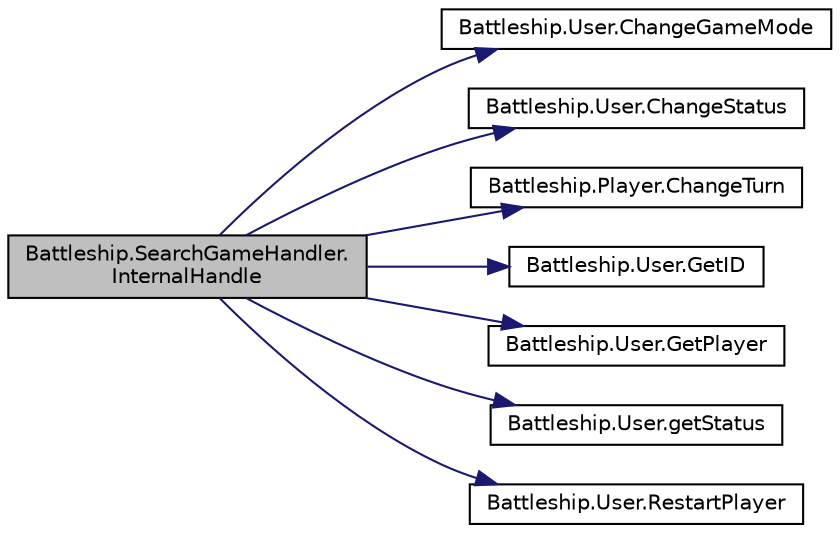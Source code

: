 digraph "Battleship.SearchGameHandler.InternalHandle"
{
 // INTERACTIVE_SVG=YES
 // LATEX_PDF_SIZE
  edge [fontname="Helvetica",fontsize="10",labelfontname="Helvetica",labelfontsize="10"];
  node [fontname="Helvetica",fontsize="10",shape=record];
  rankdir="LR";
  Node1 [label="Battleship.SearchGameHandler.\lInternalHandle",height=0.2,width=0.4,color="black", fillcolor="grey75", style="filled", fontcolor="black",tooltip="Procesa el mensaje \"Buscar partida\" y retorna true; retorna false en caso contrario."];
  Node1 -> Node2 [color="midnightblue",fontsize="10",style="solid",fontname="Helvetica"];
  Node2 [label="Battleship.User.ChangeGameMode",height=0.2,width=0.4,color="black", fillcolor="white", style="filled",URL="$classBattleship_1_1User.html#a9caaec2caae1bbbd3e53e8535f71c7b6",tooltip="Cambiar el modo de juego"];
  Node1 -> Node3 [color="midnightblue",fontsize="10",style="solid",fontname="Helvetica"];
  Node3 [label="Battleship.User.ChangeStatus",height=0.2,width=0.4,color="black", fillcolor="white", style="filled",URL="$classBattleship_1_1User.html#a185ea5f530e0b287b828a2f159c7f013",tooltip="Cambia el estado del usuario User Status: start | lobby | position ships | in {GameMode} game start: ..."];
  Node1 -> Node4 [color="midnightblue",fontsize="10",style="solid",fontname="Helvetica"];
  Node4 [label="Battleship.Player.ChangeTurn",height=0.2,width=0.4,color="black", fillcolor="white", style="filled",URL="$classBattleship_1_1Player.html#ad32ddc2509b6e87047cba48bbf679b2d",tooltip="Cambia el turno del jugador"];
  Node1 -> Node5 [color="midnightblue",fontsize="10",style="solid",fontname="Helvetica"];
  Node5 [label="Battleship.User.GetID",height=0.2,width=0.4,color="black", fillcolor="white", style="filled",URL="$classBattleship_1_1User.html#aa3203ed63710f3cd6bd0d44a5e30fccc",tooltip="Retorna la id del usuario"];
  Node1 -> Node6 [color="midnightblue",fontsize="10",style="solid",fontname="Helvetica"];
  Node6 [label="Battleship.User.GetPlayer",height=0.2,width=0.4,color="black", fillcolor="white", style="filled",URL="$classBattleship_1_1User.html#ad3a06493a52e9c0304c9e643d7218d09",tooltip="Retorna el Player del usuario"];
  Node1 -> Node7 [color="midnightblue",fontsize="10",style="solid",fontname="Helvetica"];
  Node7 [label="Battleship.User.getStatus",height=0.2,width=0.4,color="black", fillcolor="white", style="filled",URL="$classBattleship_1_1User.html#ae8ab56094bbf8ce70723d437842a6b9f",tooltip="Retorna el estado del usuario"];
  Node1 -> Node8 [color="midnightblue",fontsize="10",style="solid",fontname="Helvetica"];
  Node8 [label="Battleship.User.RestartPlayer",height=0.2,width=0.4,color="black", fillcolor="white", style="filled",URL="$classBattleship_1_1User.html#a3dd611dcc4f3e43c75a8d9954e7ad505",tooltip="Reinicia el Player para un nuevo juego."];
}

